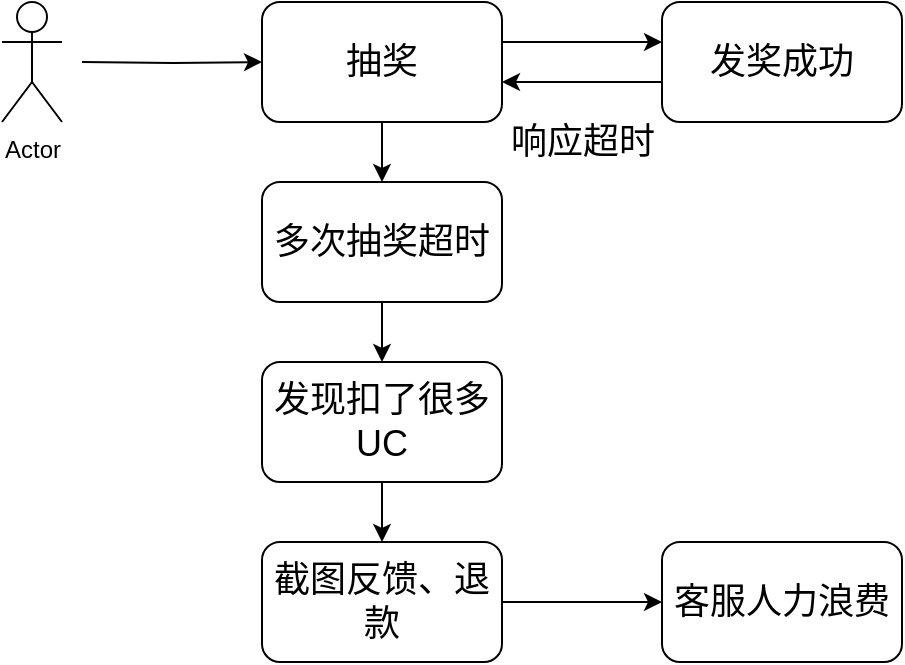<mxfile version="20.8.19" type="github">
  <diagram name="第 1 页" id="No5wHwo3nu7ad_z-oZDp">
    <mxGraphModel dx="1026" dy="683" grid="1" gridSize="10" guides="1" tooltips="1" connect="1" arrows="1" fold="1" page="1" pageScale="1" pageWidth="827" pageHeight="1169" math="0" shadow="0">
      <root>
        <mxCell id="0" />
        <mxCell id="1" parent="0" />
        <mxCell id="a4AF9OG9PnNQbdO9jZuc-3" value="" style="edgeStyle=orthogonalEdgeStyle;rounded=0;orthogonalLoop=1;jettySize=auto;html=1;" edge="1" parent="1" target="a4AF9OG9PnNQbdO9jZuc-2">
          <mxGeometry relative="1" as="geometry">
            <mxPoint x="180" y="290" as="sourcePoint" />
          </mxGeometry>
        </mxCell>
        <mxCell id="a4AF9OG9PnNQbdO9jZuc-1" value="Actor" style="shape=umlActor;verticalLabelPosition=bottom;verticalAlign=top;html=1;outlineConnect=0;" vertex="1" parent="1">
          <mxGeometry x="140" y="260" width="30" height="60" as="geometry" />
        </mxCell>
        <mxCell id="a4AF9OG9PnNQbdO9jZuc-5" value="" style="edgeStyle=orthogonalEdgeStyle;rounded=0;orthogonalLoop=1;jettySize=auto;html=1;" edge="1" parent="1" source="a4AF9OG9PnNQbdO9jZuc-2" target="a4AF9OG9PnNQbdO9jZuc-4">
          <mxGeometry relative="1" as="geometry">
            <Array as="points">
              <mxPoint x="430" y="280" />
              <mxPoint x="430" y="280" />
            </Array>
          </mxGeometry>
        </mxCell>
        <mxCell id="a4AF9OG9PnNQbdO9jZuc-9" value="" style="edgeStyle=orthogonalEdgeStyle;rounded=0;orthogonalLoop=1;jettySize=auto;html=1;fontSize=18;" edge="1" parent="1" source="a4AF9OG9PnNQbdO9jZuc-2" target="a4AF9OG9PnNQbdO9jZuc-8">
          <mxGeometry relative="1" as="geometry" />
        </mxCell>
        <mxCell id="a4AF9OG9PnNQbdO9jZuc-2" value="&lt;font style=&quot;font-size: 18px;&quot;&gt;抽奖&lt;/font&gt;" style="rounded=1;whiteSpace=wrap;html=1;" vertex="1" parent="1">
          <mxGeometry x="270" y="260" width="120" height="60" as="geometry" />
        </mxCell>
        <mxCell id="a4AF9OG9PnNQbdO9jZuc-6" value="" style="edgeStyle=orthogonalEdgeStyle;rounded=0;orthogonalLoop=1;jettySize=auto;html=1;fontSize=18;" edge="1" parent="1" source="a4AF9OG9PnNQbdO9jZuc-4" target="a4AF9OG9PnNQbdO9jZuc-2">
          <mxGeometry relative="1" as="geometry">
            <Array as="points">
              <mxPoint x="440" y="300" />
              <mxPoint x="440" y="300" />
            </Array>
          </mxGeometry>
        </mxCell>
        <mxCell id="a4AF9OG9PnNQbdO9jZuc-4" value="&lt;font style=&quot;font-size: 18px;&quot;&gt;发奖成功&lt;/font&gt;" style="rounded=1;whiteSpace=wrap;html=1;" vertex="1" parent="1">
          <mxGeometry x="470" y="260" width="120" height="60" as="geometry" />
        </mxCell>
        <mxCell id="a4AF9OG9PnNQbdO9jZuc-7" value="响应超时" style="text;html=1;align=center;verticalAlign=middle;resizable=0;points=[];autosize=1;strokeColor=none;fillColor=none;fontSize=18;" vertex="1" parent="1">
          <mxGeometry x="380" y="310" width="100" height="40" as="geometry" />
        </mxCell>
        <mxCell id="a4AF9OG9PnNQbdO9jZuc-11" value="" style="edgeStyle=orthogonalEdgeStyle;rounded=0;orthogonalLoop=1;jettySize=auto;html=1;fontSize=18;" edge="1" parent="1" source="a4AF9OG9PnNQbdO9jZuc-8" target="a4AF9OG9PnNQbdO9jZuc-10">
          <mxGeometry relative="1" as="geometry" />
        </mxCell>
        <mxCell id="a4AF9OG9PnNQbdO9jZuc-8" value="&lt;font style=&quot;font-size: 18px;&quot;&gt;多次抽奖超时&lt;/font&gt;" style="rounded=1;whiteSpace=wrap;html=1;" vertex="1" parent="1">
          <mxGeometry x="270" y="350" width="120" height="60" as="geometry" />
        </mxCell>
        <mxCell id="a4AF9OG9PnNQbdO9jZuc-13" value="" style="edgeStyle=orthogonalEdgeStyle;rounded=0;orthogonalLoop=1;jettySize=auto;html=1;fontSize=18;" edge="1" parent="1" source="a4AF9OG9PnNQbdO9jZuc-10" target="a4AF9OG9PnNQbdO9jZuc-12">
          <mxGeometry relative="1" as="geometry" />
        </mxCell>
        <mxCell id="a4AF9OG9PnNQbdO9jZuc-10" value="&lt;span style=&quot;font-size: 18px;&quot;&gt;发现扣了很多UC&lt;/span&gt;" style="rounded=1;whiteSpace=wrap;html=1;" vertex="1" parent="1">
          <mxGeometry x="270" y="440" width="120" height="60" as="geometry" />
        </mxCell>
        <mxCell id="a4AF9OG9PnNQbdO9jZuc-15" value="" style="edgeStyle=orthogonalEdgeStyle;rounded=0;orthogonalLoop=1;jettySize=auto;html=1;fontSize=18;" edge="1" parent="1" source="a4AF9OG9PnNQbdO9jZuc-12" target="a4AF9OG9PnNQbdO9jZuc-14">
          <mxGeometry relative="1" as="geometry" />
        </mxCell>
        <mxCell id="a4AF9OG9PnNQbdO9jZuc-12" value="&lt;span style=&quot;font-size: 18px;&quot;&gt;截图反馈、退款&lt;/span&gt;" style="rounded=1;whiteSpace=wrap;html=1;" vertex="1" parent="1">
          <mxGeometry x="270" y="530" width="120" height="60" as="geometry" />
        </mxCell>
        <mxCell id="a4AF9OG9PnNQbdO9jZuc-14" value="&lt;span style=&quot;font-size: 18px;&quot;&gt;客服人力浪费&lt;/span&gt;" style="rounded=1;whiteSpace=wrap;html=1;" vertex="1" parent="1">
          <mxGeometry x="470" y="530" width="120" height="60" as="geometry" />
        </mxCell>
      </root>
    </mxGraphModel>
  </diagram>
</mxfile>
